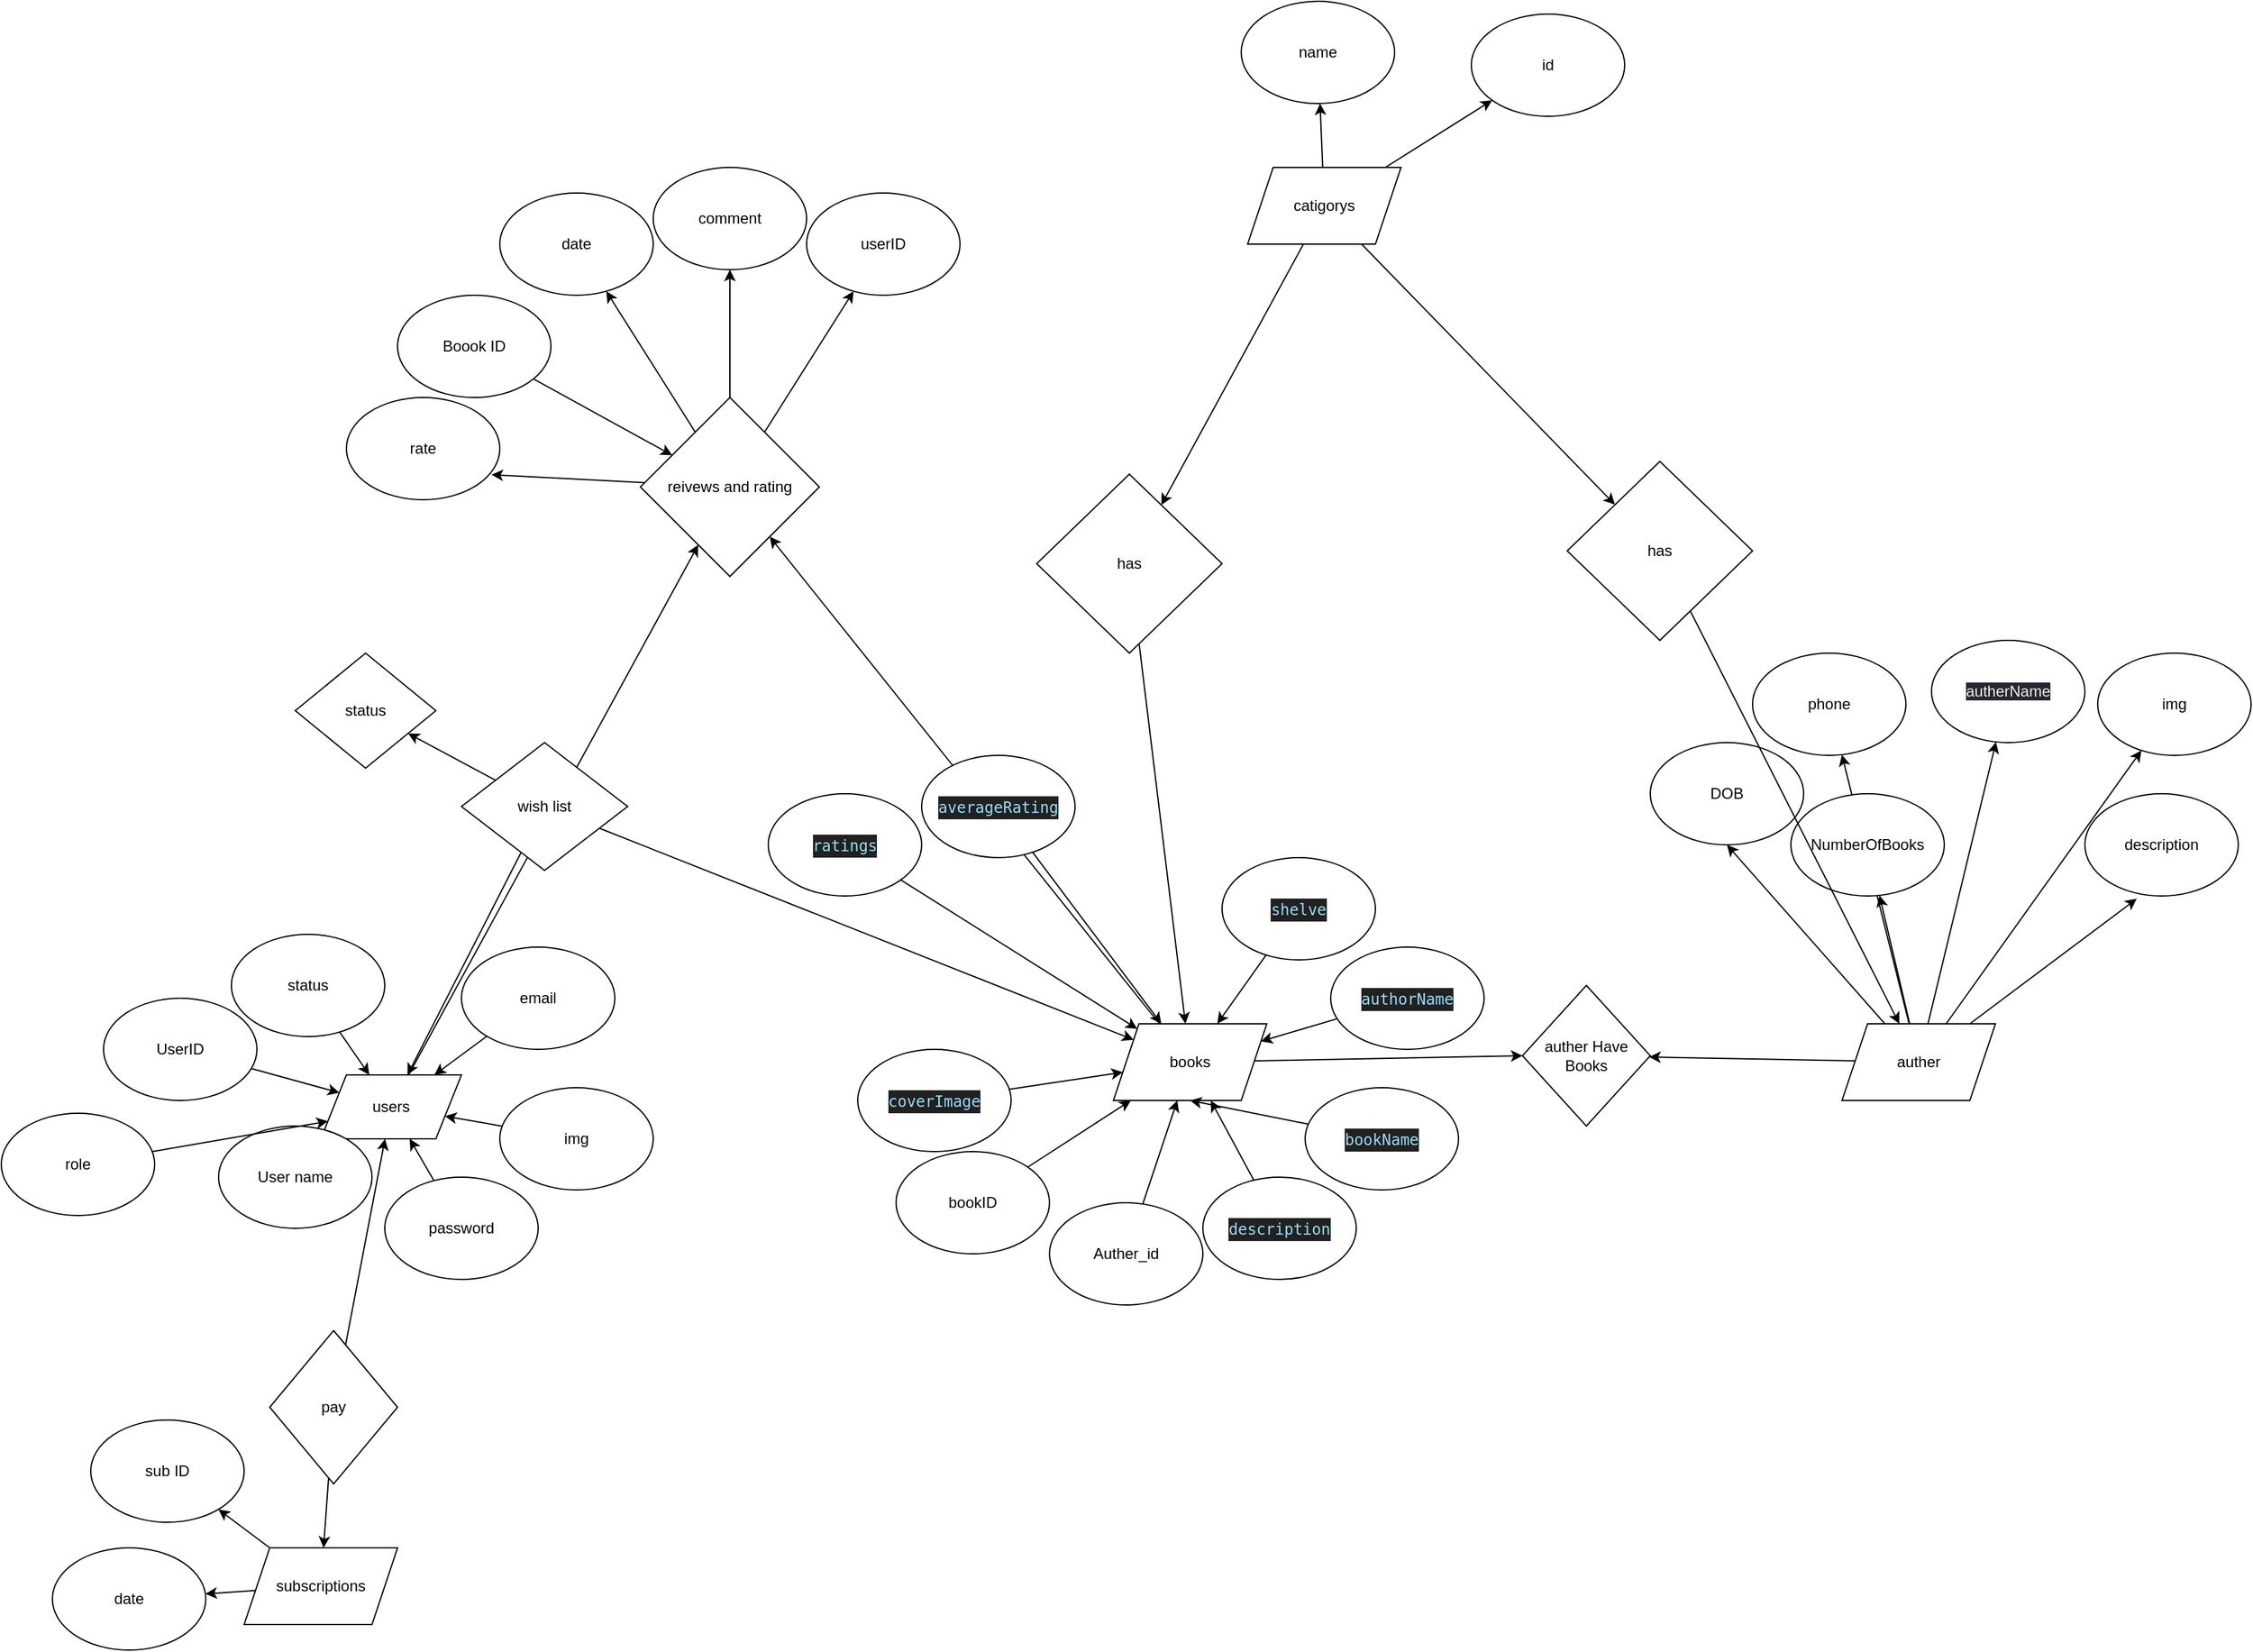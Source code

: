 <mxfile>
    <diagram id="PQ8t45zHZFXEkD1cxDGJ" name="Page-1">
        <mxGraphModel dx="3020" dy="1864" grid="1" gridSize="10" guides="1" tooltips="1" connect="1" arrows="1" fold="1" page="1" pageScale="1" pageWidth="850" pageHeight="1100" math="0" shadow="0">
            <root>
                <mxCell id="0"/>
                <mxCell id="1" parent="0"/>
                <mxCell id="125" style="edgeStyle=none;html=1;" parent="1" source="9" target="123" edge="1">
                    <mxGeometry relative="1" as="geometry"/>
                </mxCell>
                <mxCell id="9" value="users" style="shape=parallelogram;perimeter=parallelogramPerimeter;whiteSpace=wrap;html=1;fixedSize=1;size=20;" parent="1" vertex="1">
                    <mxGeometry x="-660" y="120" width="110" height="50" as="geometry"/>
                </mxCell>
                <mxCell id="23" style="edgeStyle=none;html=1;" parent="1" source="10" target="9" edge="1">
                    <mxGeometry relative="1" as="geometry"/>
                </mxCell>
                <mxCell id="10" value="User name" style="ellipse;whiteSpace=wrap;html=1;" parent="1" vertex="1">
                    <mxGeometry x="-740" y="160" width="120" height="80" as="geometry"/>
                </mxCell>
                <mxCell id="22" style="edgeStyle=none;html=1;" parent="1" source="11" target="9" edge="1">
                    <mxGeometry relative="1" as="geometry"/>
                </mxCell>
                <mxCell id="11" value="password" style="ellipse;whiteSpace=wrap;html=1;" parent="1" vertex="1">
                    <mxGeometry x="-610" y="200" width="120" height="80" as="geometry"/>
                </mxCell>
                <mxCell id="21" style="edgeStyle=none;html=1;" parent="1" source="13" target="9" edge="1">
                    <mxGeometry relative="1" as="geometry"/>
                </mxCell>
                <mxCell id="13" value="img" style="ellipse;whiteSpace=wrap;html=1;" parent="1" vertex="1">
                    <mxGeometry x="-520" y="130" width="120" height="80" as="geometry"/>
                </mxCell>
                <mxCell id="19" style="edgeStyle=none;html=1;" parent="1" source="14" target="9" edge="1">
                    <mxGeometry relative="1" as="geometry"/>
                </mxCell>
                <mxCell id="14" value="email" style="ellipse;whiteSpace=wrap;html=1;" parent="1" vertex="1">
                    <mxGeometry x="-550" y="20" width="120" height="80" as="geometry"/>
                </mxCell>
                <mxCell id="89" style="edgeStyle=none;html=1;entryX=0;entryY=0.5;entryDx=0;entryDy=0;" parent="1" source="24" target="87" edge="1">
                    <mxGeometry relative="1" as="geometry"/>
                </mxCell>
                <mxCell id="124" style="edgeStyle=none;html=1;" parent="1" source="24" target="123" edge="1">
                    <mxGeometry relative="1" as="geometry"/>
                </mxCell>
                <mxCell id="24" value="books" style="shape=parallelogram;perimeter=parallelogramPerimeter;whiteSpace=wrap;html=1;fixedSize=1;" parent="1" vertex="1">
                    <mxGeometry x="-40" y="80" width="120" height="60" as="geometry"/>
                </mxCell>
                <mxCell id="47" style="edgeStyle=none;html=1;entryX=0.5;entryY=1;entryDx=0;entryDy=0;" parent="1" source="25" target="24" edge="1">
                    <mxGeometry relative="1" as="geometry"/>
                </mxCell>
                <mxCell id="25" value="&lt;div style=&quot;color: rgb(248, 248, 242); background-color: rgb(33, 33, 33); font-family: IBMPlexMono, monospace, &amp;quot;Droid Sans Fallback&amp;quot;, &amp;quot;Droid Sans Mono&amp;quot;, &amp;quot;monospace&amp;quot;, monospace; line-height: 18px;&quot;&gt;&lt;span style=&quot;color: #9cdcfe;&quot;&gt;bookName&lt;/span&gt;&lt;/div&gt;" style="ellipse;whiteSpace=wrap;html=1;" parent="1" vertex="1">
                    <mxGeometry x="110" y="130" width="120" height="80" as="geometry"/>
                </mxCell>
                <mxCell id="46" style="edgeStyle=none;html=1;" parent="1" source="26" target="24" edge="1">
                    <mxGeometry relative="1" as="geometry"/>
                </mxCell>
                <mxCell id="26" value="&lt;div style=&quot;color: rgb(248, 248, 242); background-color: rgb(33, 33, 33); font-family: IBMPlexMono, monospace, &amp;quot;Droid Sans Fallback&amp;quot;, &amp;quot;Droid Sans Mono&amp;quot;, &amp;quot;monospace&amp;quot;, monospace; line-height: 18px;&quot;&gt;&lt;span style=&quot;color: #9cdcfe;&quot;&gt;authorName&lt;/span&gt;&lt;/div&gt;" style="ellipse;whiteSpace=wrap;html=1;" parent="1" vertex="1">
                    <mxGeometry x="130" y="20" width="120" height="80" as="geometry"/>
                </mxCell>
                <mxCell id="45" style="edgeStyle=none;html=1;" parent="1" source="27" target="24" edge="1">
                    <mxGeometry relative="1" as="geometry"/>
                </mxCell>
                <mxCell id="27" value="&lt;div style=&quot;color: rgb(248, 248, 242); background-color: rgb(33, 33, 33); font-family: IBMPlexMono, monospace, &amp;quot;Droid Sans Fallback&amp;quot;, &amp;quot;Droid Sans Mono&amp;quot;, &amp;quot;monospace&amp;quot;, monospace; line-height: 18px;&quot;&gt;&lt;span style=&quot;color: #9cdcfe;&quot;&gt;averageRating&lt;/span&gt;&lt;/div&gt;" style="ellipse;whiteSpace=wrap;html=1;" parent="1" vertex="1">
                    <mxGeometry x="-190" y="-130" width="120" height="80" as="geometry"/>
                </mxCell>
                <mxCell id="44" style="edgeStyle=none;html=1;" parent="1" source="28" target="24" edge="1">
                    <mxGeometry relative="1" as="geometry"/>
                </mxCell>
                <mxCell id="28" value="&lt;div style=&quot;color: rgb(248, 248, 242); background-color: rgb(33, 33, 33); font-family: IBMPlexMono, monospace, &amp;quot;Droid Sans Fallback&amp;quot;, &amp;quot;Droid Sans Mono&amp;quot;, &amp;quot;monospace&amp;quot;, monospace; line-height: 18px;&quot;&gt;&lt;div style=&quot;line-height: 18px;&quot;&gt;&lt;span style=&quot;color: #9cdcfe;&quot;&gt;ratings&lt;/span&gt;&lt;/div&gt;&lt;/div&gt;" style="ellipse;whiteSpace=wrap;html=1;" parent="1" vertex="1">
                    <mxGeometry x="-310" y="-100" width="120" height="80" as="geometry"/>
                </mxCell>
                <mxCell id="40" style="edgeStyle=none;html=1;" parent="1" source="34" target="24" edge="1">
                    <mxGeometry relative="1" as="geometry"/>
                </mxCell>
                <mxCell id="34" value="&lt;div style=&quot;color: rgb(248, 248, 242); background-color: rgb(33, 33, 33); font-family: IBMPlexMono, monospace, &amp;quot;Droid Sans Fallback&amp;quot;, &amp;quot;Droid Sans Mono&amp;quot;, &amp;quot;monospace&amp;quot;, monospace; font-weight: normal; font-size: 12px; line-height: 18px;&quot;&gt;&lt;div&gt;&lt;span style=&quot;color: #9cdcfe;&quot;&gt;description&lt;/span&gt;&lt;/div&gt;&lt;/div&gt;" style="ellipse;whiteSpace=wrap;html=1;" parent="1" vertex="1">
                    <mxGeometry x="30" y="200" width="120" height="80" as="geometry"/>
                </mxCell>
                <mxCell id="41" style="edgeStyle=none;html=1;" parent="1" source="35" target="24" edge="1">
                    <mxGeometry relative="1" as="geometry"/>
                </mxCell>
                <mxCell id="35" value="&lt;div style=&quot;color: rgb(248, 248, 242); background-color: rgb(33, 33, 33); font-family: IBMPlexMono, monospace, &amp;quot;Droid Sans Fallback&amp;quot;, &amp;quot;Droid Sans Mono&amp;quot;, &amp;quot;monospace&amp;quot;, monospace; font-weight: normal; font-size: 12px; line-height: 18px;&quot;&gt;&lt;div&gt;&lt;span style=&quot;color: #9cdcfe;&quot;&gt;coverImage&lt;/span&gt;&lt;/div&gt;&lt;/div&gt;" style="ellipse;whiteSpace=wrap;html=1;" parent="1" vertex="1">
                    <mxGeometry x="-240" y="100" width="120" height="80" as="geometry"/>
                </mxCell>
                <mxCell id="42" style="edgeStyle=none;html=1;" parent="1" source="36" target="24" edge="1">
                    <mxGeometry relative="1" as="geometry"/>
                </mxCell>
                <mxCell id="36" value="&lt;div style=&quot;color: rgb(248, 248, 242); background-color: rgb(33, 33, 33); font-family: IBMPlexMono, monospace, &amp;quot;Droid Sans Fallback&amp;quot;, &amp;quot;Droid Sans Mono&amp;quot;, &amp;quot;monospace&amp;quot;, monospace; font-weight: normal; font-size: 12px; line-height: 18px;&quot;&gt;&lt;div&gt;&lt;span style=&quot;color: #9cdcfe;&quot;&gt;shelve&lt;/span&gt;&lt;/div&gt;&lt;/div&gt;" style="ellipse;whiteSpace=wrap;html=1;" parent="1" vertex="1">
                    <mxGeometry x="45" y="-50" width="120" height="80" as="geometry"/>
                </mxCell>
                <mxCell id="51" style="edgeStyle=none;html=1;" parent="1" source="49" target="50" edge="1">
                    <mxGeometry relative="1" as="geometry"/>
                </mxCell>
                <mxCell id="60" style="edgeStyle=none;html=1;" parent="1" source="49" target="59" edge="1">
                    <mxGeometry relative="1" as="geometry"/>
                </mxCell>
                <mxCell id="64" style="edgeStyle=none;html=1;" parent="1" source="49" target="63" edge="1">
                    <mxGeometry relative="1" as="geometry"/>
                </mxCell>
                <mxCell id="65" style="edgeStyle=none;html=1;" parent="1" source="49" target="61" edge="1">
                    <mxGeometry relative="1" as="geometry"/>
                </mxCell>
                <mxCell id="84" style="edgeStyle=none;html=1;entryX=0.5;entryY=1;entryDx=0;entryDy=0;" parent="1" source="49" target="83" edge="1">
                    <mxGeometry relative="1" as="geometry"/>
                </mxCell>
                <mxCell id="86" style="edgeStyle=none;html=1;entryX=0.338;entryY=1.027;entryDx=0;entryDy=0;entryPerimeter=0;" parent="1" source="49" target="85" edge="1">
                    <mxGeometry relative="1" as="geometry"/>
                </mxCell>
                <mxCell id="88" style="edgeStyle=none;html=1;" parent="1" source="49" target="87" edge="1">
                    <mxGeometry relative="1" as="geometry"/>
                </mxCell>
                <mxCell id="49" value="auther" style="shape=parallelogram;perimeter=parallelogramPerimeter;whiteSpace=wrap;html=1;fixedSize=1;" parent="1" vertex="1">
                    <mxGeometry x="530" y="80" width="120" height="60" as="geometry"/>
                </mxCell>
                <mxCell id="50" value="&lt;span style=&quot;color: rgb(240, 240, 240); font-family: Helvetica; font-size: 12px; font-style: normal; font-variant-ligatures: normal; font-variant-caps: normal; font-weight: 400; letter-spacing: normal; orphans: 2; text-align: center; text-indent: 0px; text-transform: none; widows: 2; word-spacing: 0px; -webkit-text-stroke-width: 0px; background-color: rgb(42, 37, 47); text-decoration-thickness: initial; text-decoration-style: initial; text-decoration-color: initial; float: none; display: inline !important;&quot;&gt;autherName&lt;/span&gt;" style="ellipse;whiteSpace=wrap;html=1;" parent="1" vertex="1">
                    <mxGeometry x="600" y="-220" width="120" height="80" as="geometry"/>
                </mxCell>
                <mxCell id="53" style="edgeStyle=none;html=1;" parent="1" source="52" target="9" edge="1">
                    <mxGeometry relative="1" as="geometry"/>
                </mxCell>
                <mxCell id="52" value="UserID" style="ellipse;whiteSpace=wrap;html=1;" parent="1" vertex="1">
                    <mxGeometry x="-830" y="60" width="120" height="80" as="geometry"/>
                </mxCell>
                <mxCell id="55" style="edgeStyle=none;html=1;" parent="1" source="54" target="24" edge="1">
                    <mxGeometry relative="1" as="geometry"/>
                </mxCell>
                <mxCell id="54" value="bookID" style="ellipse;whiteSpace=wrap;html=1;" parent="1" vertex="1">
                    <mxGeometry x="-210" y="180" width="120" height="80" as="geometry"/>
                </mxCell>
                <mxCell id="58" style="edgeStyle=none;html=1;" parent="1" source="56" target="24" edge="1">
                    <mxGeometry relative="1" as="geometry"/>
                </mxCell>
                <mxCell id="56" value="Auther_id" style="ellipse;whiteSpace=wrap;html=1;" parent="1" vertex="1">
                    <mxGeometry x="-90" y="220" width="120" height="80" as="geometry"/>
                </mxCell>
                <mxCell id="59" value="NumberOfBooks" style="ellipse;whiteSpace=wrap;html=1;" parent="1" vertex="1">
                    <mxGeometry x="490" y="-100" width="120" height="80" as="geometry"/>
                </mxCell>
                <mxCell id="61" value="phone" style="ellipse;whiteSpace=wrap;html=1;" parent="1" vertex="1">
                    <mxGeometry x="460" y="-210" width="120" height="80" as="geometry"/>
                </mxCell>
                <mxCell id="63" value="img" style="ellipse;whiteSpace=wrap;html=1;" parent="1" vertex="1">
                    <mxGeometry x="730" y="-210" width="120" height="80" as="geometry"/>
                </mxCell>
                <mxCell id="82" style="edgeStyle=none;html=1;entryX=0;entryY=0.75;entryDx=0;entryDy=0;" parent="1" source="81" target="9" edge="1">
                    <mxGeometry relative="1" as="geometry"/>
                </mxCell>
                <mxCell id="81" value="role" style="ellipse;whiteSpace=wrap;html=1;" parent="1" vertex="1">
                    <mxGeometry x="-910" y="150" width="120" height="80" as="geometry"/>
                </mxCell>
                <mxCell id="83" value="DOB" style="ellipse;whiteSpace=wrap;html=1;" parent="1" vertex="1">
                    <mxGeometry x="380" y="-140" width="120" height="80" as="geometry"/>
                </mxCell>
                <mxCell id="85" value="description" style="ellipse;whiteSpace=wrap;html=1;" parent="1" vertex="1">
                    <mxGeometry x="720" y="-100" width="120" height="80" as="geometry"/>
                </mxCell>
                <mxCell id="87" value="auther Have Books" style="rhombus;whiteSpace=wrap;html=1;" parent="1" vertex="1">
                    <mxGeometry x="280" y="50" width="100" height="110" as="geometry"/>
                </mxCell>
                <mxCell id="93" style="edgeStyle=none;html=1;" parent="1" source="90" target="92" edge="1">
                    <mxGeometry relative="1" as="geometry"/>
                </mxCell>
                <mxCell id="94" style="edgeStyle=none;html=1;" parent="1" source="90" target="91" edge="1">
                    <mxGeometry relative="1" as="geometry"/>
                </mxCell>
                <mxCell id="100" style="edgeStyle=none;html=1;" parent="1" source="90" target="99" edge="1">
                    <mxGeometry relative="1" as="geometry"/>
                </mxCell>
                <mxCell id="104" style="edgeStyle=none;html=1;" parent="1" source="90" target="111" edge="1">
                    <mxGeometry relative="1" as="geometry">
                        <mxPoint x="-0.963" y="-334.136" as="targetPoint"/>
                    </mxGeometry>
                </mxCell>
                <mxCell id="90" value="catigorys" style="shape=parallelogram;perimeter=parallelogramPerimeter;whiteSpace=wrap;html=1;fixedSize=1;" parent="1" vertex="1">
                    <mxGeometry x="65" y="-590" width="120" height="60" as="geometry"/>
                </mxCell>
                <mxCell id="91" value="id" style="ellipse;whiteSpace=wrap;html=1;" parent="1" vertex="1">
                    <mxGeometry x="240" y="-710" width="120" height="80" as="geometry"/>
                </mxCell>
                <mxCell id="92" value="name" style="ellipse;whiteSpace=wrap;html=1;" parent="1" vertex="1">
                    <mxGeometry x="60" y="-720" width="120" height="80" as="geometry"/>
                </mxCell>
                <mxCell id="101" style="edgeStyle=none;html=1;" parent="1" source="99" target="49" edge="1">
                    <mxGeometry relative="1" as="geometry"/>
                </mxCell>
                <mxCell id="99" value="has" style="rhombus;whiteSpace=wrap;html=1;" parent="1" vertex="1">
                    <mxGeometry x="315" y="-360" width="145" height="140" as="geometry"/>
                </mxCell>
                <mxCell id="105" style="edgeStyle=none;html=1;" parent="1" source="111" target="24" edge="1">
                    <mxGeometry relative="1" as="geometry">
                        <mxPoint x="-15.489" y="-253.759" as="sourcePoint"/>
                    </mxGeometry>
                </mxCell>
                <mxCell id="109" style="edgeStyle=none;html=1;" parent="1" source="108" target="24" edge="1">
                    <mxGeometry relative="1" as="geometry"/>
                </mxCell>
                <mxCell id="110" style="edgeStyle=none;html=1;" parent="1" source="108" target="9" edge="1">
                    <mxGeometry relative="1" as="geometry"/>
                </mxCell>
                <mxCell id="122" style="edgeStyle=none;html=1;" parent="1" source="108" target="121" edge="1">
                    <mxGeometry relative="1" as="geometry"/>
                </mxCell>
                <mxCell id="108" value="wish list" style="rhombus;whiteSpace=wrap;html=1;" parent="1" vertex="1">
                    <mxGeometry x="-550" y="-140" width="130" height="100" as="geometry"/>
                </mxCell>
                <mxCell id="111" value="has" style="rhombus;whiteSpace=wrap;html=1;" parent="1" vertex="1">
                    <mxGeometry x="-100" y="-350" width="145" height="140" as="geometry"/>
                </mxCell>
                <mxCell id="121" value="status" style="rhombus;whiteSpace=wrap;html=1;" parent="1" vertex="1">
                    <mxGeometry x="-680" y="-210" width="110" height="90" as="geometry"/>
                </mxCell>
                <mxCell id="127" style="edgeStyle=none;html=1;" parent="1" source="123" target="126" edge="1">
                    <mxGeometry relative="1" as="geometry"/>
                </mxCell>
                <mxCell id="129" style="edgeStyle=none;html=1;" parent="1" source="123" target="128" edge="1">
                    <mxGeometry relative="1" as="geometry"/>
                </mxCell>
                <mxCell id="131" style="edgeStyle=none;html=1;" parent="1" source="123" target="130" edge="1">
                    <mxGeometry relative="1" as="geometry"/>
                </mxCell>
                <mxCell id="135" style="edgeStyle=none;html=1;entryX=0.946;entryY=0.755;entryDx=0;entryDy=0;entryPerimeter=0;" parent="1" source="123" target="134" edge="1">
                    <mxGeometry relative="1" as="geometry"/>
                </mxCell>
                <mxCell id="123" value="reivews and rating" style="rhombus;whiteSpace=wrap;html=1;" parent="1" vertex="1">
                    <mxGeometry x="-410" y="-410" width="140" height="140" as="geometry"/>
                </mxCell>
                <mxCell id="126" value="comment" style="ellipse;whiteSpace=wrap;html=1;" parent="1" vertex="1">
                    <mxGeometry x="-400" y="-590" width="120" height="80" as="geometry"/>
                </mxCell>
                <mxCell id="128" value="userID" style="ellipse;whiteSpace=wrap;html=1;" parent="1" vertex="1">
                    <mxGeometry x="-280" y="-570" width="120" height="80" as="geometry"/>
                </mxCell>
                <mxCell id="130" value="date" style="ellipse;whiteSpace=wrap;html=1;" parent="1" vertex="1">
                    <mxGeometry x="-520" y="-570" width="120" height="80" as="geometry"/>
                </mxCell>
                <mxCell id="133" style="edgeStyle=none;html=1;" parent="1" source="132" target="123" edge="1">
                    <mxGeometry relative="1" as="geometry"/>
                </mxCell>
                <mxCell id="132" value="Boook ID" style="ellipse;whiteSpace=wrap;html=1;" parent="1" vertex="1">
                    <mxGeometry x="-600" y="-490" width="120" height="80" as="geometry"/>
                </mxCell>
                <mxCell id="134" value="rate" style="ellipse;whiteSpace=wrap;html=1;" parent="1" vertex="1">
                    <mxGeometry x="-640" y="-410" width="120" height="80" as="geometry"/>
                </mxCell>
                <mxCell id="141" style="edgeStyle=none;html=1;" parent="1" source="136" target="140" edge="1">
                    <mxGeometry relative="1" as="geometry"/>
                </mxCell>
                <mxCell id="143" style="edgeStyle=none;html=1;" parent="1" source="136" target="142" edge="1">
                    <mxGeometry relative="1" as="geometry"/>
                </mxCell>
                <mxCell id="136" value="subscriptions" style="shape=parallelogram;perimeter=parallelogramPerimeter;whiteSpace=wrap;html=1;fixedSize=1;" parent="1" vertex="1">
                    <mxGeometry x="-720" y="490" width="120" height="60" as="geometry"/>
                </mxCell>
                <mxCell id="138" style="edgeStyle=none;html=1;" parent="1" source="137" target="9" edge="1">
                    <mxGeometry relative="1" as="geometry"/>
                </mxCell>
                <mxCell id="139" style="edgeStyle=none;html=1;" parent="1" source="137" target="136" edge="1">
                    <mxGeometry relative="1" as="geometry"/>
                </mxCell>
                <mxCell id="137" value="pay" style="rhombus;whiteSpace=wrap;html=1;" parent="1" vertex="1">
                    <mxGeometry x="-700" y="320" width="100" height="120" as="geometry"/>
                </mxCell>
                <mxCell id="140" value="sub ID" style="ellipse;whiteSpace=wrap;html=1;" parent="1" vertex="1">
                    <mxGeometry x="-840" y="390" width="120" height="80" as="geometry"/>
                </mxCell>
                <mxCell id="142" value="date" style="ellipse;whiteSpace=wrap;html=1;" parent="1" vertex="1">
                    <mxGeometry x="-870" y="490" width="120" height="80" as="geometry"/>
                </mxCell>
                <mxCell id="145" style="edgeStyle=none;html=1;" edge="1" parent="1" source="144" target="9">
                    <mxGeometry relative="1" as="geometry"/>
                </mxCell>
                <mxCell id="144" value="status" style="ellipse;whiteSpace=wrap;html=1;" vertex="1" parent="1">
                    <mxGeometry x="-730" y="10" width="120" height="80" as="geometry"/>
                </mxCell>
            </root>
        </mxGraphModel>
    </diagram>
</mxfile>